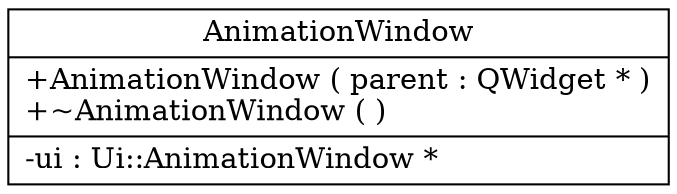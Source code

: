 digraph AnimationWindow
{
graph [ rankdir="RL" ]
"d3/d30/class_animation_window" [ label="AnimationWindow\n|+AnimationWindow ( parent : QWidget * )\l+~AnimationWindow (  )\l|-ui : Ui::AnimationWindow *\l" shape="record" ]
}